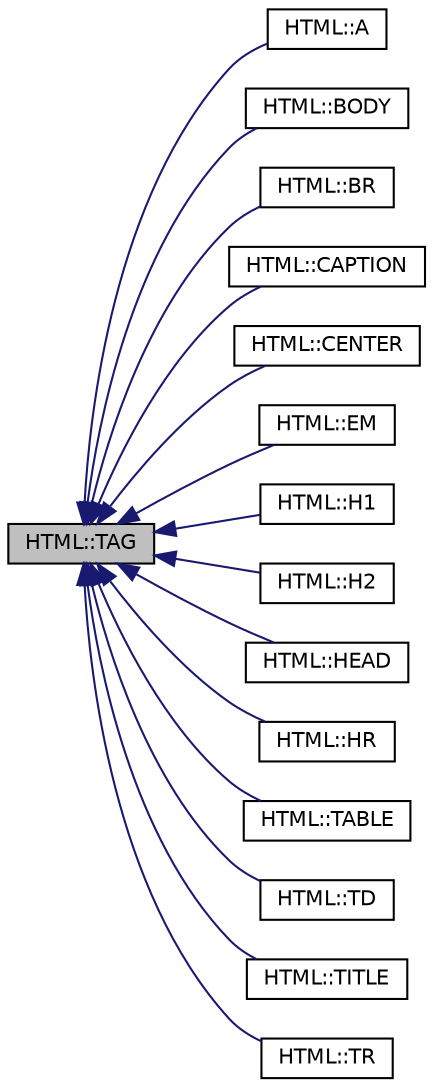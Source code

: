 digraph "HTML::TAG"
{
  edge [fontname="Helvetica",fontsize="10",labelfontname="Helvetica",labelfontsize="10"];
  node [fontname="Helvetica",fontsize="10",shape=record];
  rankdir="LR";
  Node0 [label="HTML::TAG",height=0.2,width=0.4,color="black", fillcolor="grey75", style="filled", fontcolor="black"];
  Node0 -> Node1 [dir="back",color="midnightblue",fontsize="10",style="solid",fontname="Helvetica"];
  Node1 [label="HTML::A",height=0.2,width=0.4,color="black", fillcolor="white", style="filled",URL="$class_h_t_m_l_1_1_a.html"];
  Node0 -> Node2 [dir="back",color="midnightblue",fontsize="10",style="solid",fontname="Helvetica"];
  Node2 [label="HTML::BODY",height=0.2,width=0.4,color="black", fillcolor="white", style="filled",URL="$class_h_t_m_l_1_1_b_o_d_y.html"];
  Node0 -> Node3 [dir="back",color="midnightblue",fontsize="10",style="solid",fontname="Helvetica"];
  Node3 [label="HTML::BR",height=0.2,width=0.4,color="black", fillcolor="white", style="filled",URL="$class_h_t_m_l_1_1_b_r.html"];
  Node0 -> Node4 [dir="back",color="midnightblue",fontsize="10",style="solid",fontname="Helvetica"];
  Node4 [label="HTML::CAPTION",height=0.2,width=0.4,color="black", fillcolor="white", style="filled",URL="$class_h_t_m_l_1_1_c_a_p_t_i_o_n.html"];
  Node0 -> Node5 [dir="back",color="midnightblue",fontsize="10",style="solid",fontname="Helvetica"];
  Node5 [label="HTML::CENTER",height=0.2,width=0.4,color="black", fillcolor="white", style="filled",URL="$class_h_t_m_l_1_1_c_e_n_t_e_r.html"];
  Node0 -> Node6 [dir="back",color="midnightblue",fontsize="10",style="solid",fontname="Helvetica"];
  Node6 [label="HTML::EM",height=0.2,width=0.4,color="black", fillcolor="white", style="filled",URL="$class_h_t_m_l_1_1_e_m.html"];
  Node0 -> Node7 [dir="back",color="midnightblue",fontsize="10",style="solid",fontname="Helvetica"];
  Node7 [label="HTML::H1",height=0.2,width=0.4,color="black", fillcolor="white", style="filled",URL="$class_h_t_m_l_1_1_h1.html"];
  Node0 -> Node8 [dir="back",color="midnightblue",fontsize="10",style="solid",fontname="Helvetica"];
  Node8 [label="HTML::H2",height=0.2,width=0.4,color="black", fillcolor="white", style="filled",URL="$class_h_t_m_l_1_1_h2.html"];
  Node0 -> Node9 [dir="back",color="midnightblue",fontsize="10",style="solid",fontname="Helvetica"];
  Node9 [label="HTML::HEAD",height=0.2,width=0.4,color="black", fillcolor="white", style="filled",URL="$class_h_t_m_l_1_1_h_e_a_d.html"];
  Node0 -> Node10 [dir="back",color="midnightblue",fontsize="10",style="solid",fontname="Helvetica"];
  Node10 [label="HTML::HR",height=0.2,width=0.4,color="black", fillcolor="white", style="filled",URL="$class_h_t_m_l_1_1_h_r.html"];
  Node0 -> Node11 [dir="back",color="midnightblue",fontsize="10",style="solid",fontname="Helvetica"];
  Node11 [label="HTML::TABLE",height=0.2,width=0.4,color="black", fillcolor="white", style="filled",URL="$class_h_t_m_l_1_1_t_a_b_l_e.html"];
  Node0 -> Node12 [dir="back",color="midnightblue",fontsize="10",style="solid",fontname="Helvetica"];
  Node12 [label="HTML::TD",height=0.2,width=0.4,color="black", fillcolor="white", style="filled",URL="$class_h_t_m_l_1_1_t_d.html"];
  Node0 -> Node13 [dir="back",color="midnightblue",fontsize="10",style="solid",fontname="Helvetica"];
  Node13 [label="HTML::TITLE",height=0.2,width=0.4,color="black", fillcolor="white", style="filled",URL="$class_h_t_m_l_1_1_t_i_t_l_e.html"];
  Node0 -> Node14 [dir="back",color="midnightblue",fontsize="10",style="solid",fontname="Helvetica"];
  Node14 [label="HTML::TR",height=0.2,width=0.4,color="black", fillcolor="white", style="filled",URL="$class_h_t_m_l_1_1_t_r.html"];
}
